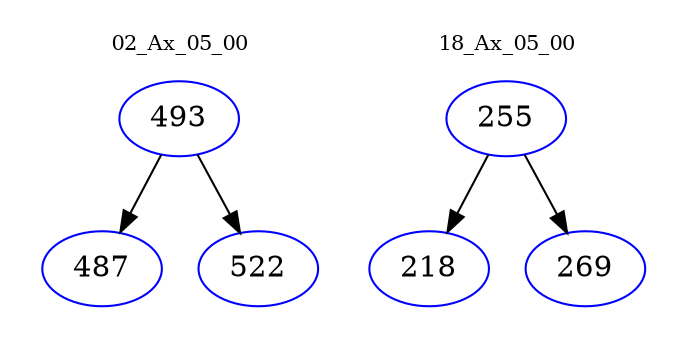 digraph{
subgraph cluster_0 {
color = white
label = "02_Ax_05_00";
fontsize=10;
T0_493 [label="493", color="blue"]
T0_493 -> T0_487 [color="black"]
T0_487 [label="487", color="blue"]
T0_493 -> T0_522 [color="black"]
T0_522 [label="522", color="blue"]
}
subgraph cluster_1 {
color = white
label = "18_Ax_05_00";
fontsize=10;
T1_255 [label="255", color="blue"]
T1_255 -> T1_218 [color="black"]
T1_218 [label="218", color="blue"]
T1_255 -> T1_269 [color="black"]
T1_269 [label="269", color="blue"]
}
}
